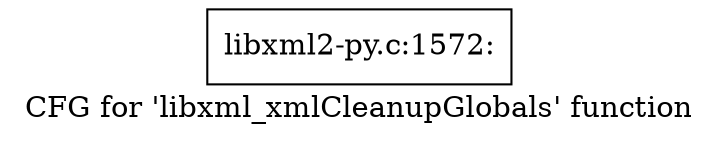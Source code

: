 digraph "CFG for 'libxml_xmlCleanupGlobals' function" {
	label="CFG for 'libxml_xmlCleanupGlobals' function";

	Node0x3c655f0 [shape=record,label="{libxml2-py.c:1572:}"];
}
